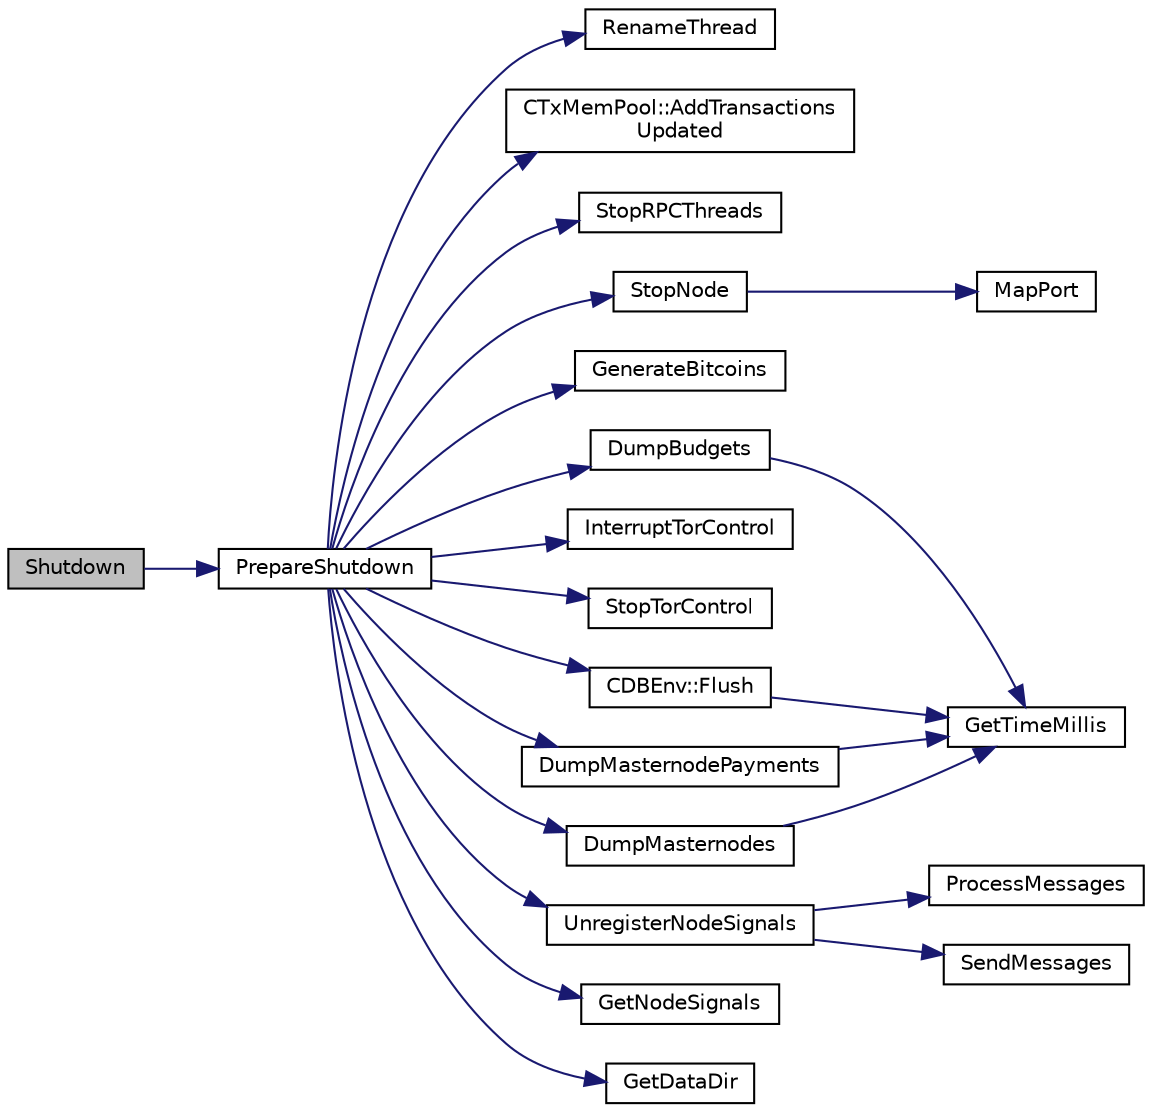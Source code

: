 digraph "Shutdown"
{
  edge [fontname="Helvetica",fontsize="10",labelfontname="Helvetica",labelfontsize="10"];
  node [fontname="Helvetica",fontsize="10",shape=record];
  rankdir="LR";
  Node45 [label="Shutdown",height=0.2,width=0.4,color="black", fillcolor="grey75", style="filled", fontcolor="black"];
  Node45 -> Node46 [color="midnightblue",fontsize="10",style="solid",fontname="Helvetica"];
  Node46 [label="PrepareShutdown",height=0.2,width=0.4,color="black", fillcolor="white", style="filled",URL="$init_8cpp.html#a5cb3db83cb0ba2e421f651a1ee1f2cfe",tooltip="Preparing steps before shutting down or restarting the wallet. "];
  Node46 -> Node47 [color="midnightblue",fontsize="10",style="solid",fontname="Helvetica"];
  Node47 [label="RenameThread",height=0.2,width=0.4,color="black", fillcolor="white", style="filled",URL="$util_8cpp.html#a85fc1244e0bd3c91ee7a1c05ed10ebbb"];
  Node46 -> Node48 [color="midnightblue",fontsize="10",style="solid",fontname="Helvetica"];
  Node48 [label="CTxMemPool::AddTransactions\lUpdated",height=0.2,width=0.4,color="black", fillcolor="white", style="filled",URL="$class_c_tx_mem_pool.html#a3039b67e5eebaa3ff830261c192816f2"];
  Node46 -> Node49 [color="midnightblue",fontsize="10",style="solid",fontname="Helvetica"];
  Node49 [label="StopRPCThreads",height=0.2,width=0.4,color="black", fillcolor="white", style="filled",URL="$rpcserver_8cpp.html#af5be6ec7b71359ed4111f1a5ed93b893",tooltip="Stop RPC threads. "];
  Node46 -> Node50 [color="midnightblue",fontsize="10",style="solid",fontname="Helvetica"];
  Node50 [label="CDBEnv::Flush",height=0.2,width=0.4,color="black", fillcolor="white", style="filled",URL="$class_c_d_b_env.html#a09c5850b88919553a8db416ce288ff1a"];
  Node50 -> Node51 [color="midnightblue",fontsize="10",style="solid",fontname="Helvetica"];
  Node51 [label="GetTimeMillis",height=0.2,width=0.4,color="black", fillcolor="white", style="filled",URL="$utiltime_8cpp.html#a139d0fe6387b9e230a9b8bb12d9b43b9"];
  Node46 -> Node52 [color="midnightblue",fontsize="10",style="solid",fontname="Helvetica"];
  Node52 [label="GenerateBitcoins",height=0.2,width=0.4,color="black", fillcolor="white", style="filled",URL="$miner_8h.html#a68f26f8b17696398b2768e8c358d3a0e",tooltip="Run the miner threads. "];
  Node46 -> Node53 [color="midnightblue",fontsize="10",style="solid",fontname="Helvetica"];
  Node53 [label="StopNode",height=0.2,width=0.4,color="black", fillcolor="white", style="filled",URL="$net_8cpp.html#ac9110488f45c160d58f3c7ab7197bcea"];
  Node53 -> Node54 [color="midnightblue",fontsize="10",style="solid",fontname="Helvetica"];
  Node54 [label="MapPort",height=0.2,width=0.4,color="black", fillcolor="white", style="filled",URL="$net_8cpp.html#a93e4e6fbe288b6e882e697918695f88e"];
  Node46 -> Node55 [color="midnightblue",fontsize="10",style="solid",fontname="Helvetica"];
  Node55 [label="InterruptTorControl",height=0.2,width=0.4,color="black", fillcolor="white", style="filled",URL="$torcontrol_8cpp.html#aa3f2e0ce7300bbbedc6da69566e426e6"];
  Node46 -> Node56 [color="midnightblue",fontsize="10",style="solid",fontname="Helvetica"];
  Node56 [label="StopTorControl",height=0.2,width=0.4,color="black", fillcolor="white", style="filled",URL="$torcontrol_8cpp.html#af056d7647453338e57eca61f23aebb14"];
  Node46 -> Node57 [color="midnightblue",fontsize="10",style="solid",fontname="Helvetica"];
  Node57 [label="DumpMasternodes",height=0.2,width=0.4,color="black", fillcolor="white", style="filled",URL="$masternodeman_8cpp.html#af82c3cd6928301020e80458410608fa1"];
  Node57 -> Node51 [color="midnightblue",fontsize="10",style="solid",fontname="Helvetica"];
  Node46 -> Node58 [color="midnightblue",fontsize="10",style="solid",fontname="Helvetica"];
  Node58 [label="DumpBudgets",height=0.2,width=0.4,color="black", fillcolor="white", style="filled",URL="$masternode-budget_8cpp.html#a277f8d83f6cfcfbe4ee3f622d38f8790"];
  Node58 -> Node51 [color="midnightblue",fontsize="10",style="solid",fontname="Helvetica"];
  Node46 -> Node59 [color="midnightblue",fontsize="10",style="solid",fontname="Helvetica"];
  Node59 [label="DumpMasternodePayments",height=0.2,width=0.4,color="black", fillcolor="white", style="filled",URL="$masternode-payments_8cpp.html#a96a9e9887c483e301d8468f0f1642fe7"];
  Node59 -> Node51 [color="midnightblue",fontsize="10",style="solid",fontname="Helvetica"];
  Node46 -> Node60 [color="midnightblue",fontsize="10",style="solid",fontname="Helvetica"];
  Node60 [label="UnregisterNodeSignals",height=0.2,width=0.4,color="black", fillcolor="white", style="filled",URL="$main_8cpp.html#a3ef0cc6e9d9d6435ee2a5569244d6ebd",tooltip="Unregister a network node. "];
  Node60 -> Node61 [color="midnightblue",fontsize="10",style="solid",fontname="Helvetica"];
  Node61 [label="ProcessMessages",height=0.2,width=0.4,color="black", fillcolor="white", style="filled",URL="$main_8cpp.html#a196f9318f02448b85b28d612698934fd",tooltip="Process protocol messages received from a given node. "];
  Node60 -> Node62 [color="midnightblue",fontsize="10",style="solid",fontname="Helvetica"];
  Node62 [label="SendMessages",height=0.2,width=0.4,color="black", fillcolor="white", style="filled",URL="$main_8cpp.html#a711a5bdb30c9c9bbdc83011b1cbbe2f3",tooltip="Send queued protocol messages to be sent to a give node. "];
  Node46 -> Node63 [color="midnightblue",fontsize="10",style="solid",fontname="Helvetica"];
  Node63 [label="GetNodeSignals",height=0.2,width=0.4,color="black", fillcolor="white", style="filled",URL="$net_8cpp.html#a475f2fc7d8f5cd7511db253cae8fe28a"];
  Node46 -> Node64 [color="midnightblue",fontsize="10",style="solid",fontname="Helvetica"];
  Node64 [label="GetDataDir",height=0.2,width=0.4,color="black", fillcolor="white", style="filled",URL="$util_8cpp.html#ab83866a054745d4b30a3948a1b44beba"];
}
